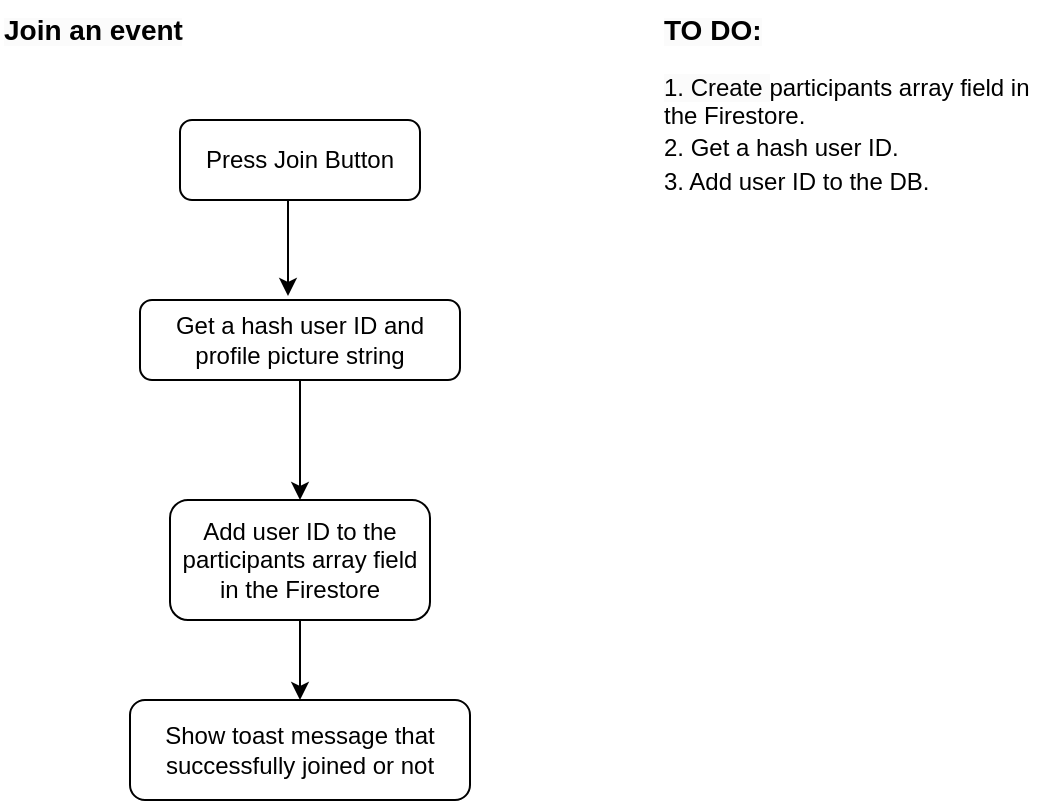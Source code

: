 <mxfile version="24.7.7" pages="2">
  <diagram id="C5RBs43oDa-KdzZeNtuy" name="Page-1">
    <mxGraphModel dx="887" dy="586" grid="1" gridSize="10" guides="1" tooltips="1" connect="1" arrows="1" fold="1" page="1" pageScale="1" pageWidth="827" pageHeight="1169" math="0" shadow="0">
      <root>
        <mxCell id="WIyWlLk6GJQsqaUBKTNV-0" />
        <mxCell id="WIyWlLk6GJQsqaUBKTNV-1" parent="WIyWlLk6GJQsqaUBKTNV-0" />
        <mxCell id="WIyWlLk6GJQsqaUBKTNV-3" value="Press Join Button" style="rounded=1;whiteSpace=wrap;html=1;fontSize=12;glass=0;strokeWidth=1;shadow=0;" parent="WIyWlLk6GJQsqaUBKTNV-1" vertex="1">
          <mxGeometry x="160" y="80" width="120" height="40" as="geometry" />
        </mxCell>
        <mxCell id="WIyWlLk6GJQsqaUBKTNV-7" value="Get a hash user ID and profile picture string" style="rounded=1;whiteSpace=wrap;html=1;fontSize=12;glass=0;strokeWidth=1;shadow=0;" parent="WIyWlLk6GJQsqaUBKTNV-1" vertex="1">
          <mxGeometry x="140" y="170" width="160" height="40" as="geometry" />
        </mxCell>
        <mxCell id="WIyWlLk6GJQsqaUBKTNV-11" value="Show toast message that successfully joined or not" style="rounded=1;whiteSpace=wrap;html=1;fontSize=12;glass=0;strokeWidth=1;shadow=0;" parent="WIyWlLk6GJQsqaUBKTNV-1" vertex="1">
          <mxGeometry x="135" y="370" width="170" height="50" as="geometry" />
        </mxCell>
        <mxCell id="WIyWlLk6GJQsqaUBKTNV-12" value="Add user ID to the participants array field in the Firestore" style="rounded=1;whiteSpace=wrap;html=1;fontSize=12;glass=0;strokeWidth=1;shadow=0;" parent="WIyWlLk6GJQsqaUBKTNV-1" vertex="1">
          <mxGeometry x="155" y="270" width="130" height="60" as="geometry" />
        </mxCell>
        <mxCell id="2nDZA4dEUApK_bGKoOwK-2" value="" style="endArrow=classic;html=1;rounded=0;entryX=0.5;entryY=0;entryDx=0;entryDy=0;" edge="1" parent="WIyWlLk6GJQsqaUBKTNV-1" source="WIyWlLk6GJQsqaUBKTNV-7" target="WIyWlLk6GJQsqaUBKTNV-12">
          <mxGeometry width="50" height="50" relative="1" as="geometry">
            <mxPoint x="230" y="220" as="sourcePoint" />
            <mxPoint x="220" y="270" as="targetPoint" />
          </mxGeometry>
        </mxCell>
        <mxCell id="2nDZA4dEUApK_bGKoOwK-3" value="" style="endArrow=classic;html=1;rounded=0;" edge="1" parent="WIyWlLk6GJQsqaUBKTNV-1">
          <mxGeometry width="50" height="50" relative="1" as="geometry">
            <mxPoint x="214" y="120" as="sourcePoint" />
            <mxPoint x="214" y="168" as="targetPoint" />
          </mxGeometry>
        </mxCell>
        <mxCell id="2nDZA4dEUApK_bGKoOwK-4" value="&lt;span style=&quot;color: rgb(0, 0, 0); font-family: Helvetica; font-style: normal; font-variant-ligatures: normal; font-variant-caps: normal; letter-spacing: normal; orphans: 2; text-align: center; text-indent: 0px; text-transform: none; widows: 2; word-spacing: 0px; -webkit-text-stroke-width: 0px; white-space: normal; background-color: rgb(251, 251, 251); text-decoration-thickness: initial; text-decoration-style: initial; text-decoration-color: initial; float: none; display: inline !important;&quot;&gt;&lt;b style=&quot;&quot;&gt;&lt;font style=&quot;font-size: 14px;&quot;&gt;Join an event&lt;/font&gt;&lt;/b&gt;&lt;/span&gt;" style="text;whiteSpace=wrap;html=1;" vertex="1" parent="WIyWlLk6GJQsqaUBKTNV-1">
          <mxGeometry x="70" y="20" width="140" height="40" as="geometry" />
        </mxCell>
        <mxCell id="2nDZA4dEUApK_bGKoOwK-5" value="&lt;span style=&quot;color: rgb(0, 0, 0); font-family: Helvetica; font-style: normal; font-variant-ligatures: normal; font-variant-caps: normal; letter-spacing: normal; orphans: 2; text-align: center; text-indent: 0px; text-transform: none; widows: 2; word-spacing: 0px; -webkit-text-stroke-width: 0px; white-space: normal; background-color: rgb(251, 251, 251); text-decoration-thickness: initial; text-decoration-style: initial; text-decoration-color: initial; float: none; display: inline !important;&quot;&gt;&lt;b style=&quot;&quot;&gt;&lt;font style=&quot;font-size: 14px;&quot;&gt;TO DO:&lt;/font&gt;&lt;/b&gt;&lt;/span&gt;" style="text;whiteSpace=wrap;html=1;" vertex="1" parent="WIyWlLk6GJQsqaUBKTNV-1">
          <mxGeometry x="400" y="20" width="140" height="40" as="geometry" />
        </mxCell>
        <mxCell id="2nDZA4dEUApK_bGKoOwK-6" value="&lt;span style=&quot;color: rgb(0, 0, 0); font-family: Helvetica; font-size: 12px; font-style: normal; font-variant-ligatures: normal; font-variant-caps: normal; font-weight: 400; letter-spacing: normal; orphans: 2; text-align: center; text-indent: 0px; text-transform: none; widows: 2; word-spacing: 0px; -webkit-text-stroke-width: 0px; white-space: normal; background-color: rgb(251, 251, 251); text-decoration-thickness: initial; text-decoration-style: initial; text-decoration-color: initial; display: inline !important; float: none;&quot;&gt;1. Create&amp;nbsp;&lt;/span&gt;&lt;span style=&quot;text-align: center;&quot;&gt;participants array field in the Firestore.&lt;/span&gt;&lt;div style=&quot;line-height: 140%;&quot;&gt;&lt;div style=&quot;line-height: 140%;&quot;&gt;&lt;span style=&quot;background-color: initial;&quot;&gt;2. Get a hash user ID.&lt;/span&gt;&lt;/div&gt;&lt;div style=&quot;line-height: 140%;&quot;&gt;&lt;span style=&quot;background-color: initial;&quot;&gt;3. Add user ID to the DB.&lt;/span&gt;&lt;/div&gt;&lt;/div&gt;" style="text;whiteSpace=wrap;html=1;" vertex="1" parent="WIyWlLk6GJQsqaUBKTNV-1">
          <mxGeometry x="400" y="50" width="200" height="80" as="geometry" />
        </mxCell>
        <mxCell id="2nDZA4dEUApK_bGKoOwK-7" value="" style="endArrow=classic;html=1;rounded=0;entryX=0.5;entryY=0;entryDx=0;entryDy=0;exitX=0.5;exitY=1;exitDx=0;exitDy=0;" edge="1" parent="WIyWlLk6GJQsqaUBKTNV-1" source="WIyWlLk6GJQsqaUBKTNV-12" target="WIyWlLk6GJQsqaUBKTNV-11">
          <mxGeometry width="50" height="50" relative="1" as="geometry">
            <mxPoint x="190" y="300" as="sourcePoint" />
            <mxPoint x="240" y="250" as="targetPoint" />
          </mxGeometry>
        </mxCell>
      </root>
    </mxGraphModel>
  </diagram>
  <diagram id="-xoFw-0m8MvGX12M1Kf_" name="Page-2">
    <mxGraphModel dx="1035" dy="683" grid="1" gridSize="10" guides="1" tooltips="1" connect="1" arrows="1" fold="1" page="1" pageScale="1" pageWidth="850" pageHeight="1100" math="0" shadow="0">
      <root>
        <mxCell id="0" />
        <mxCell id="1" parent="0" />
        <mxCell id="rzKqxpQbkrpELApRs0JZ-23" value="" style="edgeStyle=orthogonalEdgeStyle;rounded=0;orthogonalLoop=1;jettySize=auto;html=1;" edge="1" parent="1" source="rzKqxpQbkrpELApRs0JZ-1" target="rzKqxpQbkrpELApRs0JZ-2">
          <mxGeometry relative="1" as="geometry" />
        </mxCell>
        <mxCell id="rzKqxpQbkrpELApRs0JZ-1" value="Press show participants button" style="rounded=1;whiteSpace=wrap;html=1;fontSize=12;glass=0;strokeWidth=1;shadow=0;" vertex="1" parent="1">
          <mxGeometry x="295" y="90" width="140" height="40" as="geometry" />
        </mxCell>
        <mxCell id="rzKqxpQbkrpELApRs0JZ-27" value="" style="edgeStyle=orthogonalEdgeStyle;rounded=0;orthogonalLoop=1;jettySize=auto;html=1;" edge="1" parent="1" source="rzKqxpQbkrpELApRs0JZ-2" target="rzKqxpQbkrpELApRs0JZ-4">
          <mxGeometry relative="1" as="geometry" />
        </mxCell>
        <mxCell id="rzKqxpQbkrpELApRs0JZ-2" value="Get the Participants array from DB" style="rounded=1;whiteSpace=wrap;html=1;fontSize=12;glass=0;strokeWidth=1;shadow=0;" vertex="1" parent="1">
          <mxGeometry x="285" y="170" width="160" height="40" as="geometry" />
        </mxCell>
        <mxCell id="rzKqxpQbkrpELApRs0JZ-3" value="Show user&#39;s profile picture" style="rounded=1;whiteSpace=wrap;html=1;fontSize=12;glass=0;strokeWidth=1;shadow=0;" vertex="1" parent="1">
          <mxGeometry x="470" y="382.5" width="130" height="35" as="geometry" />
        </mxCell>
        <mxCell id="rzKqxpQbkrpELApRs0JZ-28" value="" style="edgeStyle=orthogonalEdgeStyle;rounded=0;orthogonalLoop=1;jettySize=auto;html=1;" edge="1" parent="1" source="rzKqxpQbkrpELApRs0JZ-4" target="rzKqxpQbkrpELApRs0JZ-12">
          <mxGeometry relative="1" as="geometry" />
        </mxCell>
        <mxCell id="rzKqxpQbkrpELApRs0JZ-4" value="Show list on the screen" style="rounded=1;whiteSpace=wrap;html=1;fontSize=12;glass=0;strokeWidth=1;shadow=0;" vertex="1" parent="1">
          <mxGeometry x="300" y="250" width="130" height="60" as="geometry" />
        </mxCell>
        <mxCell id="rzKqxpQbkrpELApRs0JZ-7" value="&lt;span style=&quot;color: rgb(0, 0, 0); font-family: Helvetica; font-style: normal; font-variant-ligatures: normal; font-variant-caps: normal; letter-spacing: normal; orphans: 2; text-align: center; text-indent: 0px; text-transform: none; widows: 2; word-spacing: 0px; -webkit-text-stroke-width: 0px; white-space: normal; background-color: rgb(251, 251, 251); text-decoration-thickness: initial; text-decoration-style: initial; text-decoration-color: initial; float: none; display: inline !important;&quot;&gt;&lt;b style=&quot;&quot;&gt;&lt;font style=&quot;font-size: 14px;&quot;&gt;Show participants list&lt;/font&gt;&lt;/b&gt;&lt;/span&gt;" style="text;whiteSpace=wrap;html=1;" vertex="1" parent="1">
          <mxGeometry x="220" y="30" width="170" height="40" as="geometry" />
        </mxCell>
        <mxCell id="rzKqxpQbkrpELApRs0JZ-30" value="" style="edgeStyle=orthogonalEdgeStyle;rounded=0;orthogonalLoop=1;jettySize=auto;html=1;" edge="1" parent="1" source="rzKqxpQbkrpELApRs0JZ-12" target="rzKqxpQbkrpELApRs0JZ-3">
          <mxGeometry relative="1" as="geometry" />
        </mxCell>
        <mxCell id="rzKqxpQbkrpELApRs0JZ-33" value="" style="edgeStyle=orthogonalEdgeStyle;rounded=0;orthogonalLoop=1;jettySize=auto;html=1;" edge="1" parent="1" source="rzKqxpQbkrpELApRs0JZ-12" target="rzKqxpQbkrpELApRs0JZ-32">
          <mxGeometry relative="1" as="geometry" />
        </mxCell>
        <mxCell id="rzKqxpQbkrpELApRs0JZ-12" value="&lt;span style=&quot;font-size: 10px;&quot;&gt;Check if the user has a Profile picture&lt;/span&gt;" style="rhombus;whiteSpace=wrap;html=1;" vertex="1" parent="1">
          <mxGeometry x="303.44" y="340" width="123.13" height="120" as="geometry" />
        </mxCell>
        <mxCell id="rzKqxpQbkrpELApRs0JZ-32" value="Show user&#39;s default picture" style="rounded=1;whiteSpace=wrap;html=1;fontSize=12;glass=0;strokeWidth=1;shadow=0;" vertex="1" parent="1">
          <mxGeometry x="120" y="382.5" width="130" height="35" as="geometry" />
        </mxCell>
      </root>
    </mxGraphModel>
  </diagram>
</mxfile>
